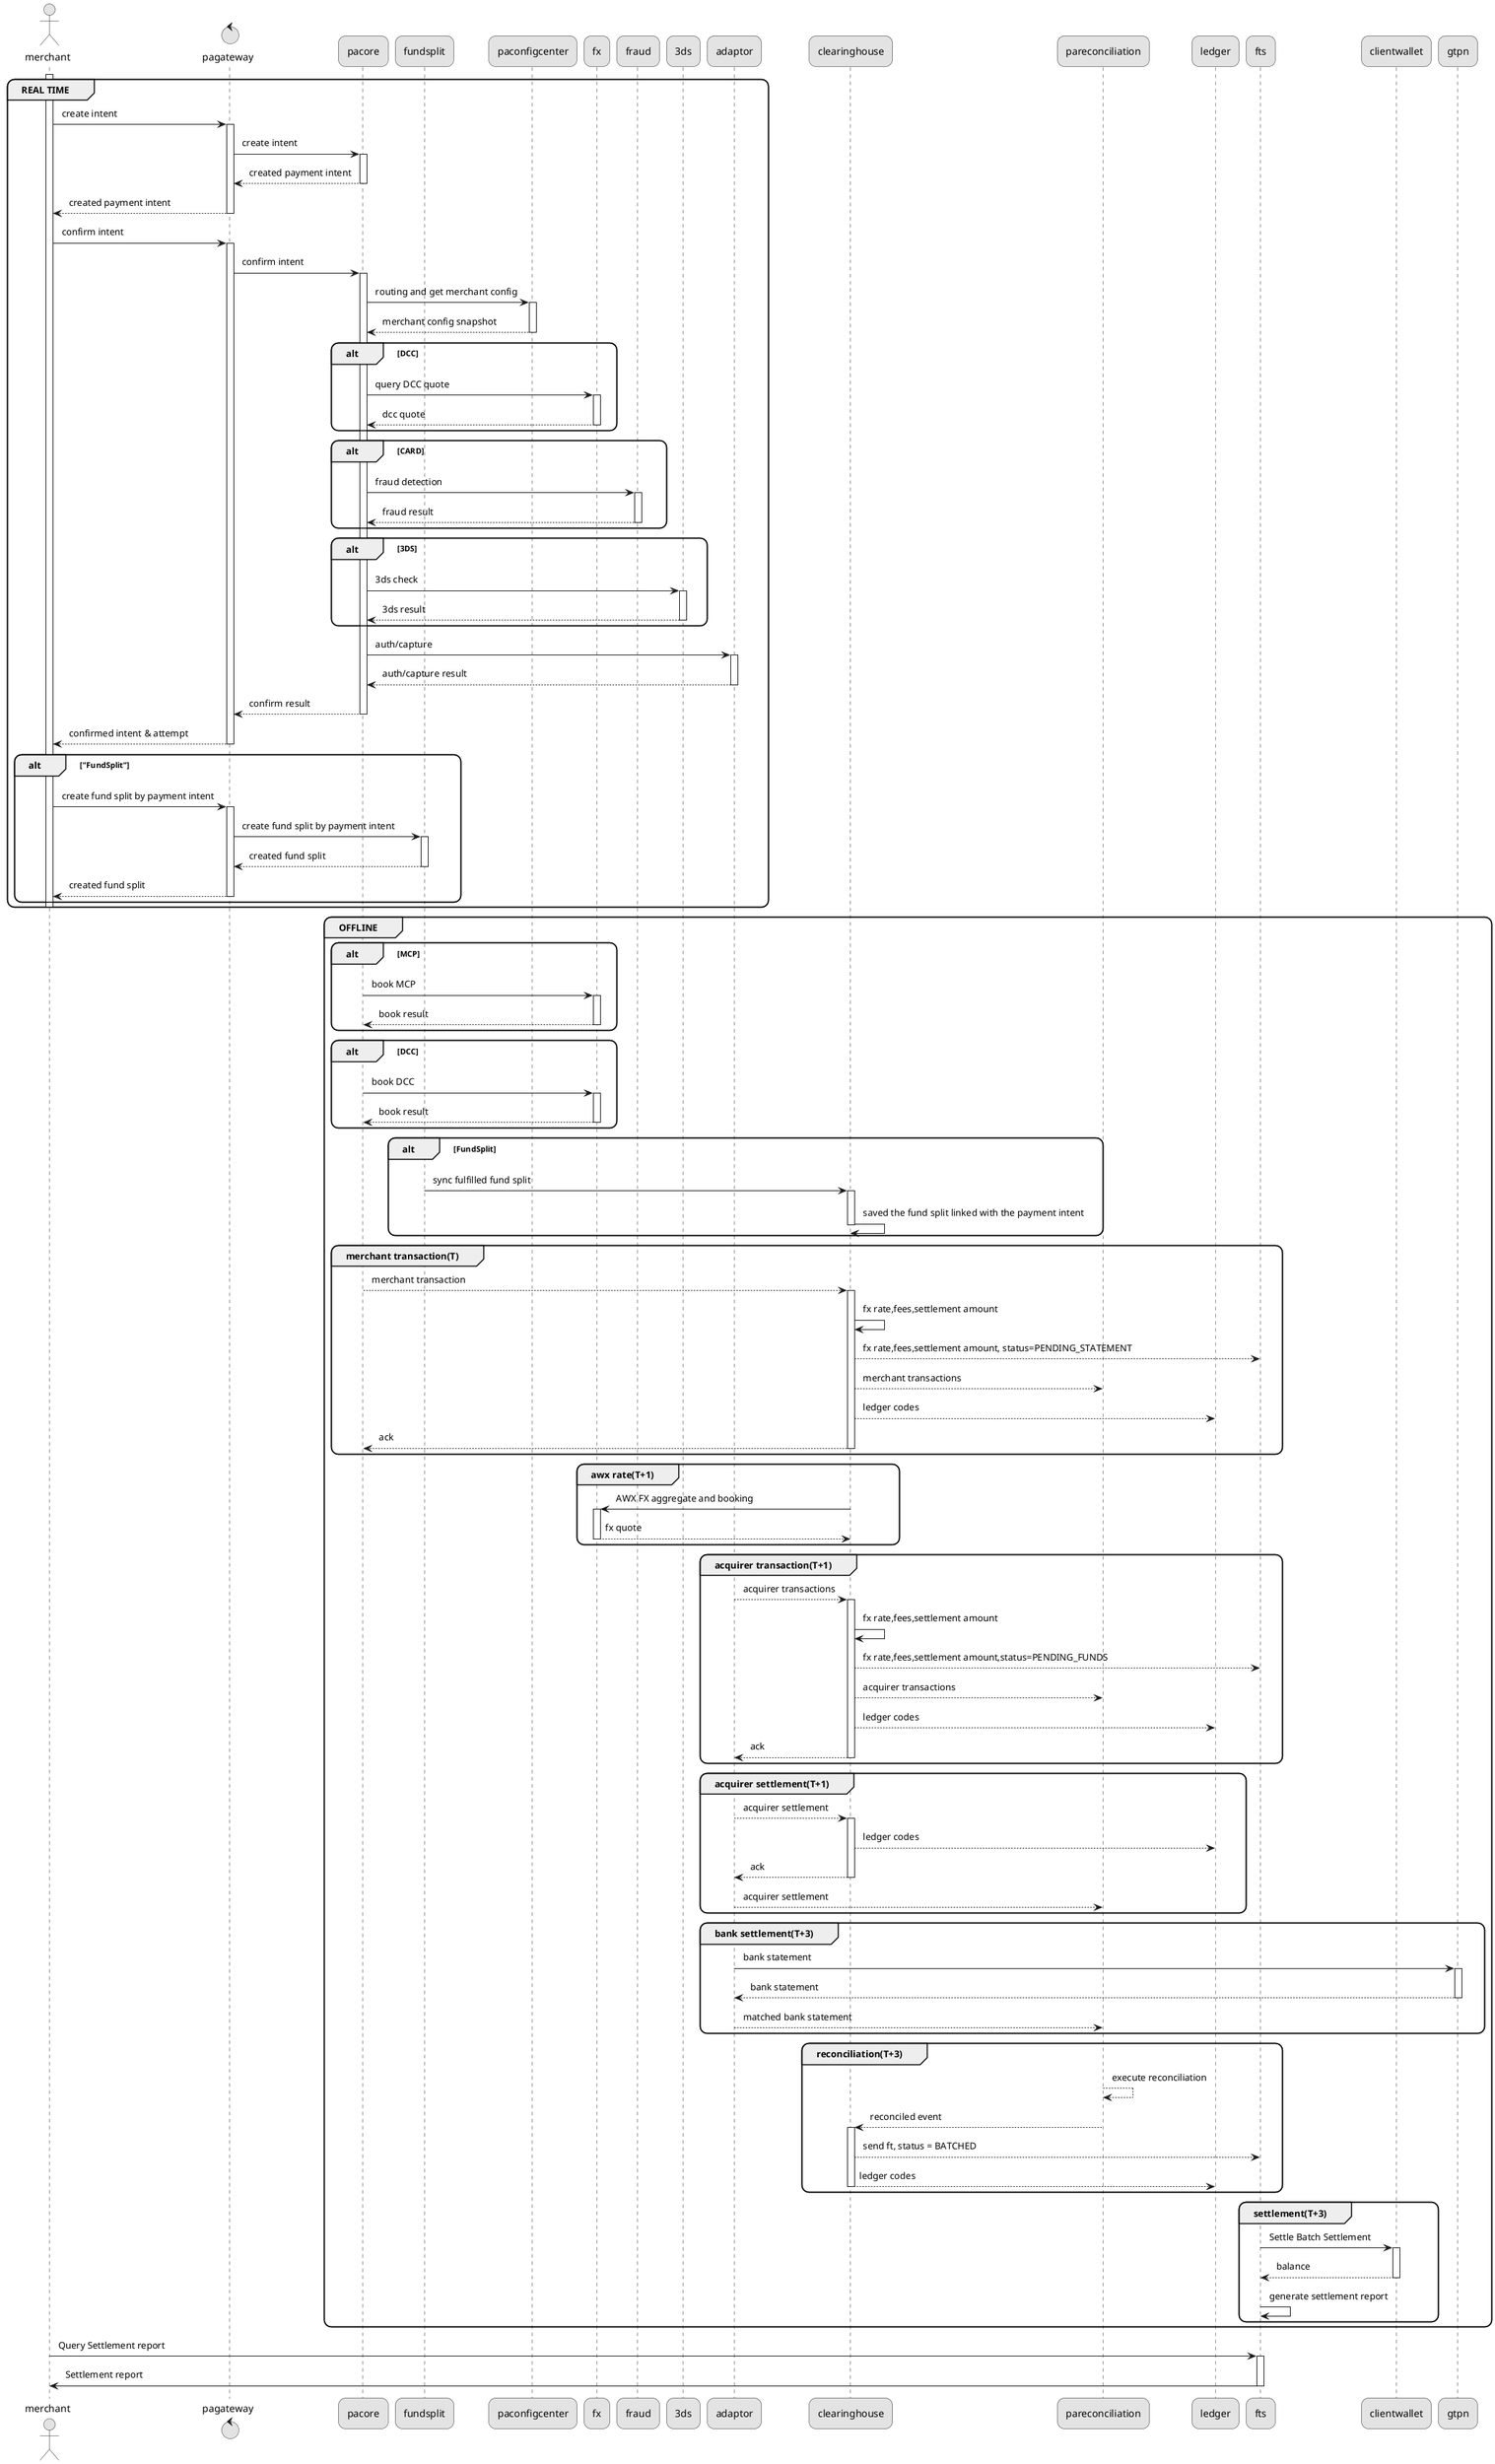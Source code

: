 @startuml

skinparam padding 5
skinparam roundcorner 20

skinparam monochrome true

autoactivate on

actor "merchant" as User
control "pagateway" as pagateway
participant "pacore" as pacore
participant "fundsplit" as pafundsplit
participant "paconfigcenter" as paconfigcenter
participant "fx" as FxService
participant "fraud" as FraudService
participant "3ds" as 3DSService
participant "adaptor" as adaptor

participant "clearinghouse" as clearinghouse
participant "pareconciliation" as pareconciliation
participant "ledger" as ledger
participant "fts" as FTS
participant "clientwallet" as ClientWallet


group REAL TIME
activate User
User -> pagateway: create intent
pagateway -> pacore: create intent
return created payment intent
return created payment intent

User -> pagateway: confirm intent

pagateway -> pacore: confirm intent

pacore -> paconfigcenter: routing and get merchant config
return merchant config snapshot

alt DCC
pacore -> FxService: query DCC quote  
return dcc quote
end 

alt CARD
pacore -> FraudService:  fraud detection
return fraud result
end 

alt 3DS
pacore -> 3DSService: 3ds check
return 3ds result
end 

pacore -> adaptor: auth/capture

return auth/capture result
return confirm result
return confirmed intent & attempt 

alt "FundSplit"

User -> pagateway++: create fund split by payment intent
pagateway ->  pafundsplit++: create fund split by payment intent
return created fund split
return created fund split

end
deactivate User 
end REAL TIME

group OFFLINE

alt MCP
pacore -> FxService: book MCP
return book result
end  

alt DCC
pacore -> FxService: book DCC 
return book result
end  

alt FundSplit
pafundsplit -> clearinghouse++: sync fulfilled fund split 
clearinghouse -> clearinghouse--: saved the fund split linked with the payment intent
end  

autoactivate off

group merchant transaction(T)
pacore --> clearinghouse++: merchant transaction
clearinghouse -> clearinghouse: fx rate,fees,settlement amount
clearinghouse --> FTS: fx rate,fees,settlement amount, status=PENDING_STATEMENT
clearinghouse --> pareconciliation: merchant transactions
clearinghouse --> ledger: ledger codes
return ack
end merchant transaction

group awx rate(T+1)
clearinghouse -> FxService++: AWX FX aggregate and booking
return fx quote
end awx rate(T+1)

group acquirer transaction(T+1)
adaptor --> clearinghouse++: acquirer transactions
clearinghouse -> clearinghouse: fx rate,fees,settlement amount
clearinghouse --> FTS: fx rate,fees,settlement amount,status=PENDING_FUNDS
clearinghouse --> pareconciliation: acquirer transactions
clearinghouse --> ledger: ledger codes
return ack
end acquirer transaction

group acquirer settlement(T+1)
adaptor --> clearinghouse++: acquirer settlement 
clearinghouse --> ledger: ledger codes
return ack
adaptor --> pareconciliation: acquirer settlement 
end acquirer settlement

group bank settlement(T+3)
adaptor -> gtpn ++: bank statement
return bank statement
adaptor --> pareconciliation: matched bank statement
end bank settlement

group reconciliation(T+3)
pareconciliation --> pareconciliation: execute reconciliation
pareconciliation --> clearinghouse++ : reconciled event
clearinghouse --> FTS: send ft, status = BATCHED
clearinghouse --> ledger--: ledger codes
end reconciliation

group settlement(T+3)
FTS -> ClientWallet++: Settle Batch Settlement
return balance
FTS -> FTS: generate settlement report
end Settlement

end OFFLINE

User -> FTS++: Query Settlement report
User <- FTS--: Settlement report

@enduml